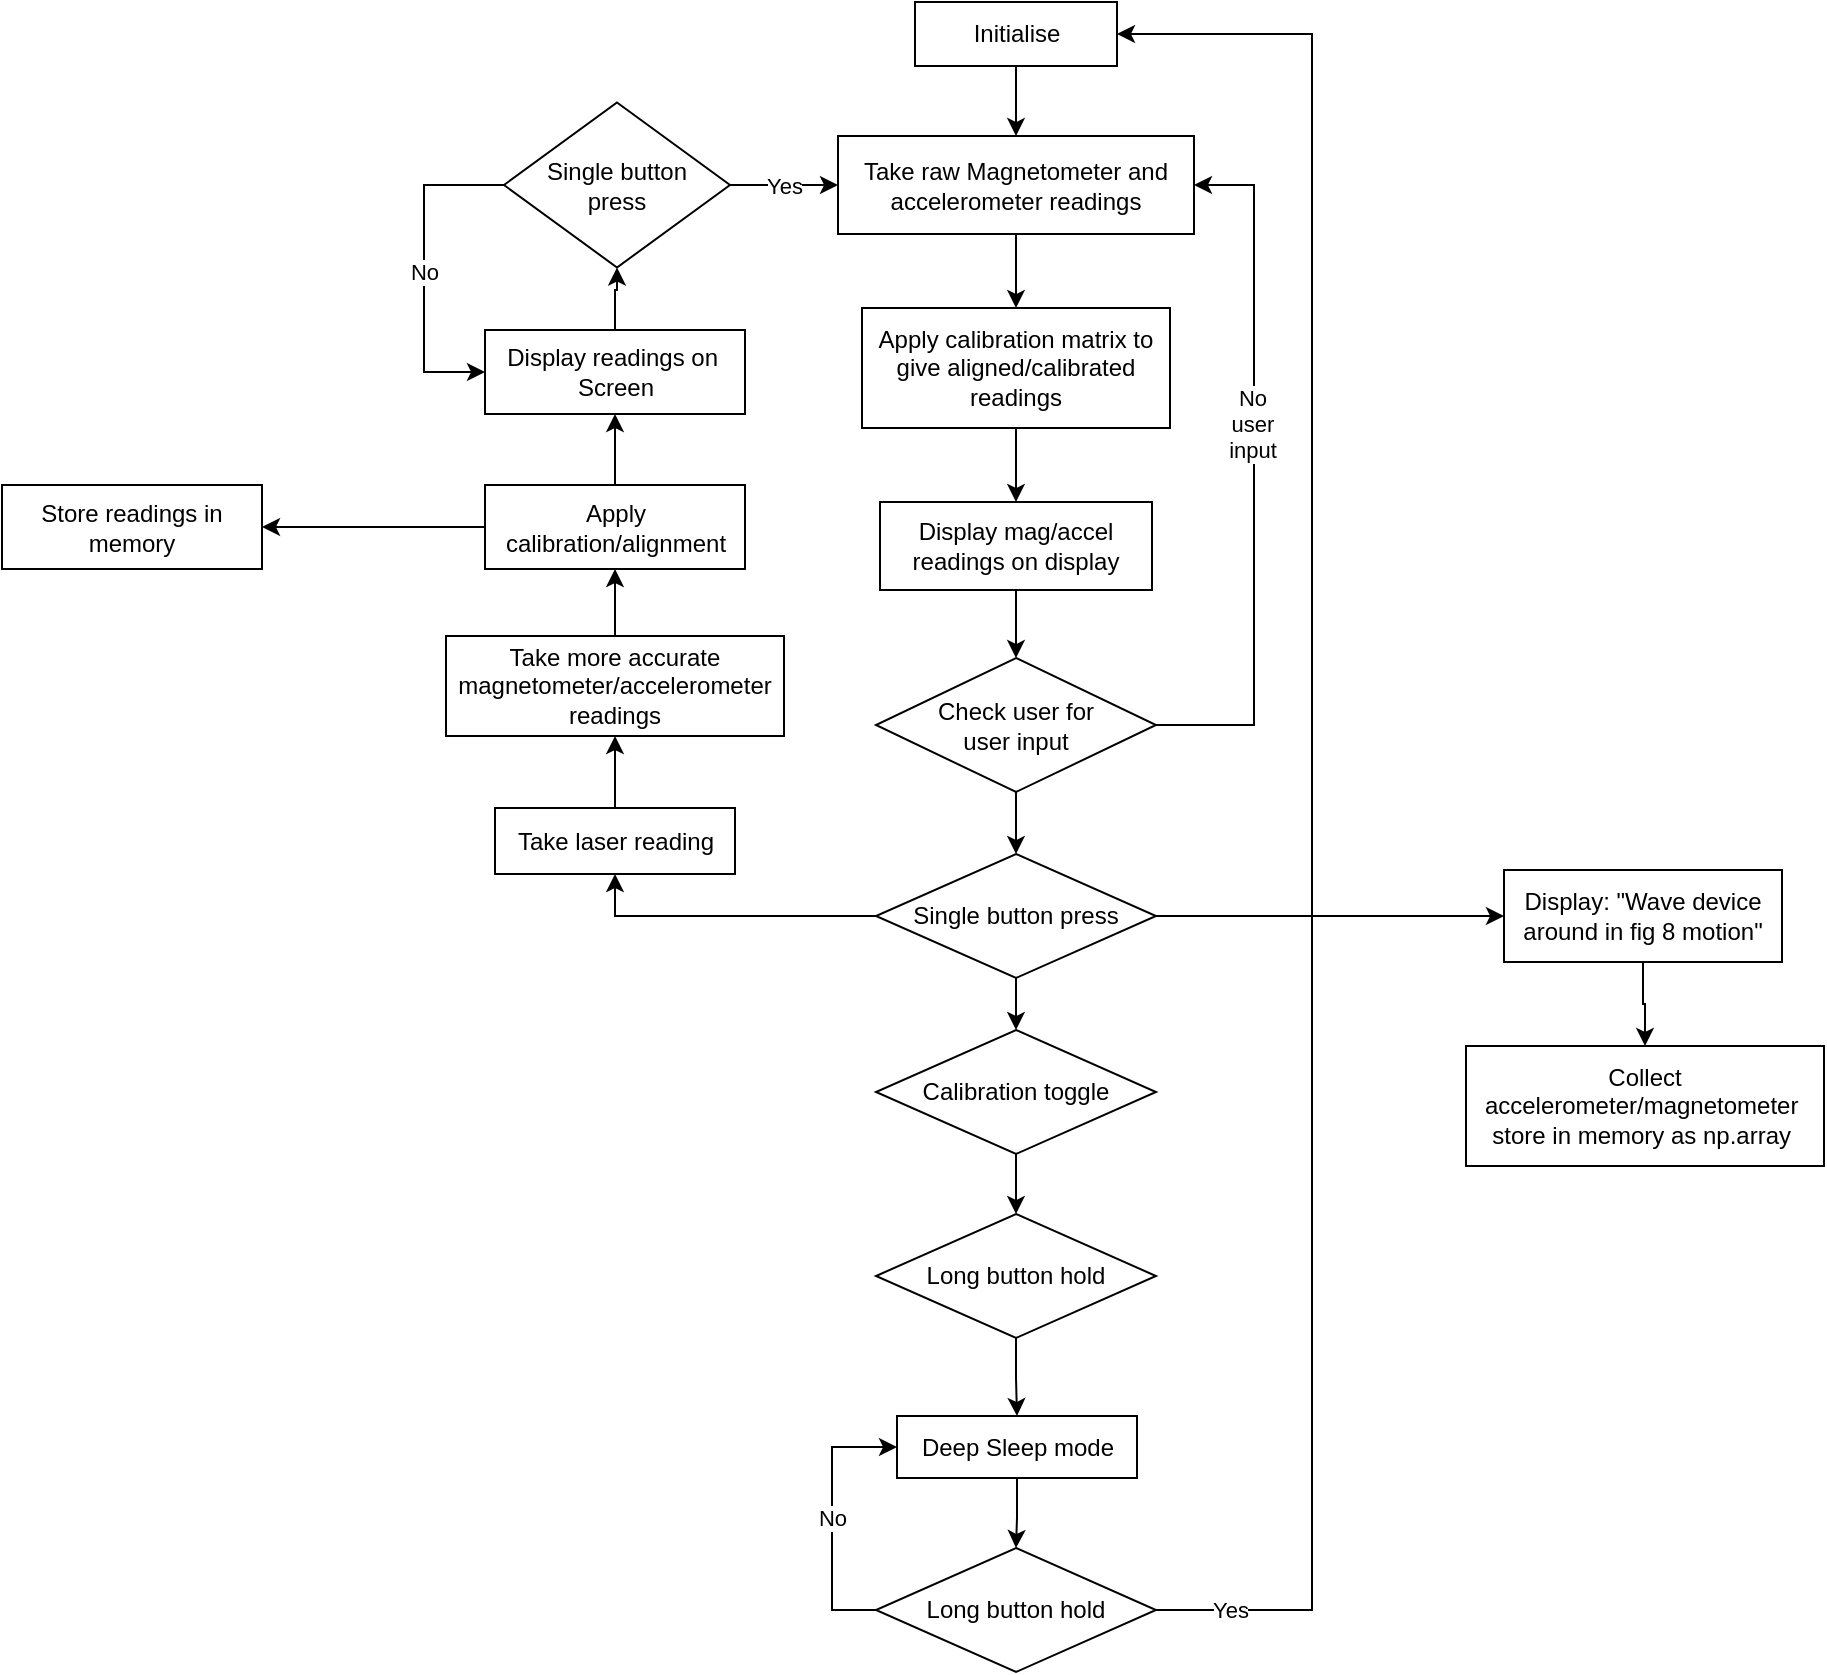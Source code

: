 <mxfile version="21.0.8" type="github">
  <diagram id="prtHgNgQTEPvFCAcTncT" name="Page-1">
    <mxGraphModel dx="2206" dy="1175" grid="0" gridSize="10" guides="1" tooltips="1" connect="1" arrows="1" fold="1" page="1" pageScale="1" pageWidth="1654" pageHeight="1169" math="0" shadow="0">
      <root>
        <mxCell id="0" />
        <mxCell id="1" parent="0" />
        <mxCell id="mQ-JSUjQyCsfGKi6wpiM-22" value="" style="edgeStyle=orthogonalEdgeStyle;rounded=0;orthogonalLoop=1;jettySize=auto;html=1;" edge="1" parent="1" source="dNxyNK7c78bLwvsdeMH5-26" target="mQ-JSUjQyCsfGKi6wpiM-21">
          <mxGeometry relative="1" as="geometry" />
        </mxCell>
        <mxCell id="dNxyNK7c78bLwvsdeMH5-26" value="Initialise" style="rounded=0;whiteSpace=wrap;html=1;fontFamily=Helvetica;fontSize=12;fontColor=#000000;align=center;" parent="1" vertex="1">
          <mxGeometry x="615.5" y="186" width="101" height="32" as="geometry" />
        </mxCell>
        <mxCell id="mQ-JSUjQyCsfGKi6wpiM-32" value="" style="edgeStyle=orthogonalEdgeStyle;rounded=0;orthogonalLoop=1;jettySize=auto;html=1;" edge="1" parent="1" source="dNxyNK7c78bLwvsdeMH5-30" target="mQ-JSUjQyCsfGKi6wpiM-31">
          <mxGeometry relative="1" as="geometry" />
        </mxCell>
        <mxCell id="dNxyNK7c78bLwvsdeMH5-30" value="Display mag/accel readings on display" style="rounded=0;whiteSpace=wrap;html=1;fontFamily=Helvetica;fontSize=12;fontColor=#000000;align=center;" parent="1" vertex="1">
          <mxGeometry x="598" y="436" width="136" height="44" as="geometry" />
        </mxCell>
        <mxCell id="mQ-JSUjQyCsfGKi6wpiM-98" style="edgeStyle=orthogonalEdgeStyle;rounded=0;orthogonalLoop=1;jettySize=auto;html=1;entryX=0.5;entryY=0;entryDx=0;entryDy=0;" edge="1" parent="1" source="mQ-JSUjQyCsfGKi6wpiM-14" target="dNxyNK7c78bLwvsdeMH5-30">
          <mxGeometry relative="1" as="geometry" />
        </mxCell>
        <mxCell id="mQ-JSUjQyCsfGKi6wpiM-14" value="Apply calibration matrix to give aligned/calibrated readings" style="whiteSpace=wrap;html=1;fontColor=#000000;" vertex="1" parent="1">
          <mxGeometry x="589" y="339" width="154" height="60" as="geometry" />
        </mxCell>
        <mxCell id="mQ-JSUjQyCsfGKi6wpiM-93" style="edgeStyle=orthogonalEdgeStyle;rounded=0;orthogonalLoop=1;jettySize=auto;html=1;entryX=0.5;entryY=0;entryDx=0;entryDy=0;" edge="1" parent="1" source="mQ-JSUjQyCsfGKi6wpiM-21" target="mQ-JSUjQyCsfGKi6wpiM-14">
          <mxGeometry relative="1" as="geometry" />
        </mxCell>
        <mxCell id="mQ-JSUjQyCsfGKi6wpiM-21" value="Take raw Magnetometer and accelerometer readings" style="rounded=0;whiteSpace=wrap;html=1;fontFamily=Helvetica;fontSize=12;fontColor=#000000;align=center;" vertex="1" parent="1">
          <mxGeometry x="577" y="253" width="178" height="49" as="geometry" />
        </mxCell>
        <mxCell id="mQ-JSUjQyCsfGKi6wpiM-33" style="edgeStyle=orthogonalEdgeStyle;rounded=0;orthogonalLoop=1;jettySize=auto;html=1;entryX=1;entryY=0.5;entryDx=0;entryDy=0;" edge="1" parent="1" source="mQ-JSUjQyCsfGKi6wpiM-31" target="mQ-JSUjQyCsfGKi6wpiM-21">
          <mxGeometry relative="1" as="geometry">
            <Array as="points">
              <mxPoint x="785" y="548" />
              <mxPoint x="785" y="278" />
            </Array>
          </mxGeometry>
        </mxCell>
        <mxCell id="mQ-JSUjQyCsfGKi6wpiM-34" value="No&lt;br&gt;user&lt;br&gt;input" style="edgeLabel;html=1;align=center;verticalAlign=middle;resizable=0;points=[];" vertex="1" connectable="0" parent="mQ-JSUjQyCsfGKi6wpiM-33">
          <mxGeometry x="0.152" y="1" relative="1" as="geometry">
            <mxPoint y="1" as="offset" />
          </mxGeometry>
        </mxCell>
        <mxCell id="mQ-JSUjQyCsfGKi6wpiM-44" value="" style="edgeStyle=orthogonalEdgeStyle;rounded=0;orthogonalLoop=1;jettySize=auto;html=1;" edge="1" parent="1" source="mQ-JSUjQyCsfGKi6wpiM-31" target="mQ-JSUjQyCsfGKi6wpiM-43">
          <mxGeometry relative="1" as="geometry" />
        </mxCell>
        <mxCell id="mQ-JSUjQyCsfGKi6wpiM-31" value="Check user for &lt;br&gt;user input" style="rhombus;whiteSpace=wrap;html=1;fontFamily=Helvetica;fontSize=12;fontColor=#000000;align=center;" vertex="1" parent="1">
          <mxGeometry x="596" y="514" width="140" height="67" as="geometry" />
        </mxCell>
        <mxCell id="mQ-JSUjQyCsfGKi6wpiM-46" value="" style="edgeStyle=orthogonalEdgeStyle;rounded=0;orthogonalLoop=1;jettySize=auto;html=1;" edge="1" parent="1" source="mQ-JSUjQyCsfGKi6wpiM-43" target="mQ-JSUjQyCsfGKi6wpiM-45">
          <mxGeometry relative="1" as="geometry" />
        </mxCell>
        <mxCell id="mQ-JSUjQyCsfGKi6wpiM-85" style="edgeStyle=orthogonalEdgeStyle;rounded=0;orthogonalLoop=1;jettySize=auto;html=1;entryX=0.5;entryY=1;entryDx=0;entryDy=0;" edge="1" parent="1" source="mQ-JSUjQyCsfGKi6wpiM-43" target="mQ-JSUjQyCsfGKi6wpiM-57">
          <mxGeometry relative="1" as="geometry" />
        </mxCell>
        <mxCell id="mQ-JSUjQyCsfGKi6wpiM-101" style="edgeStyle=orthogonalEdgeStyle;rounded=0;orthogonalLoop=1;jettySize=auto;html=1;" edge="1" parent="1" source="mQ-JSUjQyCsfGKi6wpiM-43" target="mQ-JSUjQyCsfGKi6wpiM-100">
          <mxGeometry relative="1" as="geometry" />
        </mxCell>
        <mxCell id="mQ-JSUjQyCsfGKi6wpiM-43" value="Single button press" style="rhombus;whiteSpace=wrap;html=1;fontColor=#000000;" vertex="1" parent="1">
          <mxGeometry x="596" y="612" width="140" height="62" as="geometry" />
        </mxCell>
        <mxCell id="mQ-JSUjQyCsfGKi6wpiM-48" value="" style="edgeStyle=orthogonalEdgeStyle;rounded=0;orthogonalLoop=1;jettySize=auto;html=1;" edge="1" parent="1" source="mQ-JSUjQyCsfGKi6wpiM-45" target="mQ-JSUjQyCsfGKi6wpiM-47">
          <mxGeometry relative="1" as="geometry" />
        </mxCell>
        <mxCell id="mQ-JSUjQyCsfGKi6wpiM-45" value="Calibration toggle" style="rhombus;whiteSpace=wrap;html=1;fontColor=#000000;" vertex="1" parent="1">
          <mxGeometry x="596" y="700" width="140" height="62" as="geometry" />
        </mxCell>
        <mxCell id="mQ-JSUjQyCsfGKi6wpiM-50" value="" style="edgeStyle=orthogonalEdgeStyle;rounded=0;orthogonalLoop=1;jettySize=auto;html=1;" edge="1" parent="1" source="mQ-JSUjQyCsfGKi6wpiM-47" target="mQ-JSUjQyCsfGKi6wpiM-49">
          <mxGeometry relative="1" as="geometry" />
        </mxCell>
        <mxCell id="mQ-JSUjQyCsfGKi6wpiM-47" value="Long button hold" style="rhombus;whiteSpace=wrap;html=1;fontColor=#000000;" vertex="1" parent="1">
          <mxGeometry x="596" y="792" width="140" height="62" as="geometry" />
        </mxCell>
        <mxCell id="mQ-JSUjQyCsfGKi6wpiM-52" value="" style="edgeStyle=orthogonalEdgeStyle;rounded=0;orthogonalLoop=1;jettySize=auto;html=1;" edge="1" parent="1" source="mQ-JSUjQyCsfGKi6wpiM-49" target="mQ-JSUjQyCsfGKi6wpiM-51">
          <mxGeometry relative="1" as="geometry" />
        </mxCell>
        <mxCell id="mQ-JSUjQyCsfGKi6wpiM-49" value="Deep Sleep mode" style="whiteSpace=wrap;html=1;fontColor=#000000;" vertex="1" parent="1">
          <mxGeometry x="606.5" y="893" width="120" height="31" as="geometry" />
        </mxCell>
        <mxCell id="mQ-JSUjQyCsfGKi6wpiM-54" value="Yes" style="edgeStyle=orthogonalEdgeStyle;rounded=0;orthogonalLoop=1;jettySize=auto;html=1;entryX=1;entryY=0.5;entryDx=0;entryDy=0;" edge="1" parent="1" source="mQ-JSUjQyCsfGKi6wpiM-51" target="dNxyNK7c78bLwvsdeMH5-26">
          <mxGeometry x="-0.921" relative="1" as="geometry">
            <Array as="points">
              <mxPoint x="814" y="990" />
              <mxPoint x="814" y="202" />
            </Array>
            <mxPoint x="-1" as="offset" />
          </mxGeometry>
        </mxCell>
        <mxCell id="mQ-JSUjQyCsfGKi6wpiM-55" value="No" style="edgeStyle=orthogonalEdgeStyle;rounded=0;orthogonalLoop=1;jettySize=auto;html=1;entryX=0;entryY=0.5;entryDx=0;entryDy=0;" edge="1" parent="1" source="mQ-JSUjQyCsfGKi6wpiM-51" target="mQ-JSUjQyCsfGKi6wpiM-49">
          <mxGeometry relative="1" as="geometry">
            <Array as="points">
              <mxPoint x="574" y="990" />
              <mxPoint x="574" y="909" />
            </Array>
          </mxGeometry>
        </mxCell>
        <mxCell id="mQ-JSUjQyCsfGKi6wpiM-51" value="Long button hold" style="rhombus;whiteSpace=wrap;html=1;fontColor=#000000;" vertex="1" parent="1">
          <mxGeometry x="596" y="959" width="140" height="62" as="geometry" />
        </mxCell>
        <mxCell id="mQ-JSUjQyCsfGKi6wpiM-62" style="edgeStyle=orthogonalEdgeStyle;rounded=0;orthogonalLoop=1;jettySize=auto;html=1;entryX=0.5;entryY=1;entryDx=0;entryDy=0;" edge="1" parent="1" source="mQ-JSUjQyCsfGKi6wpiM-57" target="mQ-JSUjQyCsfGKi6wpiM-58">
          <mxGeometry relative="1" as="geometry" />
        </mxCell>
        <mxCell id="mQ-JSUjQyCsfGKi6wpiM-57" value="Take laser reading" style="rounded=0;whiteSpace=wrap;html=1;" vertex="1" parent="1">
          <mxGeometry x="405.5" y="589" width="120" height="33" as="geometry" />
        </mxCell>
        <mxCell id="mQ-JSUjQyCsfGKi6wpiM-95" style="edgeStyle=orthogonalEdgeStyle;rounded=0;orthogonalLoop=1;jettySize=auto;html=1;entryX=0.5;entryY=1;entryDx=0;entryDy=0;" edge="1" parent="1" source="mQ-JSUjQyCsfGKi6wpiM-58" target="mQ-JSUjQyCsfGKi6wpiM-59">
          <mxGeometry relative="1" as="geometry" />
        </mxCell>
        <mxCell id="mQ-JSUjQyCsfGKi6wpiM-58" value="Take more accurate magnetometer/accelerometer readings" style="rounded=0;whiteSpace=wrap;html=1;" vertex="1" parent="1">
          <mxGeometry x="381" y="503" width="169" height="50" as="geometry" />
        </mxCell>
        <mxCell id="mQ-JSUjQyCsfGKi6wpiM-94" style="edgeStyle=orthogonalEdgeStyle;rounded=0;orthogonalLoop=1;jettySize=auto;html=1;entryX=0.5;entryY=1;entryDx=0;entryDy=0;" edge="1" parent="1" source="mQ-JSUjQyCsfGKi6wpiM-59" target="mQ-JSUjQyCsfGKi6wpiM-67">
          <mxGeometry relative="1" as="geometry" />
        </mxCell>
        <mxCell id="mQ-JSUjQyCsfGKi6wpiM-99" style="edgeStyle=orthogonalEdgeStyle;rounded=0;orthogonalLoop=1;jettySize=auto;html=1;entryX=1;entryY=0.5;entryDx=0;entryDy=0;" edge="1" parent="1" source="mQ-JSUjQyCsfGKi6wpiM-59" target="mQ-JSUjQyCsfGKi6wpiM-71">
          <mxGeometry relative="1" as="geometry" />
        </mxCell>
        <mxCell id="mQ-JSUjQyCsfGKi6wpiM-59" value="Apply calibration/alignment" style="rounded=0;whiteSpace=wrap;html=1;" vertex="1" parent="1">
          <mxGeometry x="400.5" y="427.5" width="130" height="42" as="geometry" />
        </mxCell>
        <mxCell id="mQ-JSUjQyCsfGKi6wpiM-96" style="edgeStyle=orthogonalEdgeStyle;rounded=0;orthogonalLoop=1;jettySize=auto;html=1;entryX=0.5;entryY=1;entryDx=0;entryDy=0;" edge="1" parent="1" source="mQ-JSUjQyCsfGKi6wpiM-67" target="mQ-JSUjQyCsfGKi6wpiM-73">
          <mxGeometry relative="1" as="geometry" />
        </mxCell>
        <mxCell id="mQ-JSUjQyCsfGKi6wpiM-67" value="Display readings on&amp;nbsp;&lt;br&gt;Screen" style="rounded=0;whiteSpace=wrap;html=1;" vertex="1" parent="1">
          <mxGeometry x="400.5" y="350" width="130" height="42" as="geometry" />
        </mxCell>
        <mxCell id="mQ-JSUjQyCsfGKi6wpiM-71" value="Store readings in memory" style="rounded=0;whiteSpace=wrap;html=1;" vertex="1" parent="1">
          <mxGeometry x="159" y="427.5" width="130" height="42" as="geometry" />
        </mxCell>
        <mxCell id="mQ-JSUjQyCsfGKi6wpiM-87" value="Yes" style="edgeStyle=orthogonalEdgeStyle;rounded=0;orthogonalLoop=1;jettySize=auto;html=1;" edge="1" parent="1" source="mQ-JSUjQyCsfGKi6wpiM-73" target="mQ-JSUjQyCsfGKi6wpiM-21">
          <mxGeometry relative="1" as="geometry" />
        </mxCell>
        <mxCell id="mQ-JSUjQyCsfGKi6wpiM-97" value="No" style="edgeStyle=orthogonalEdgeStyle;rounded=0;orthogonalLoop=1;jettySize=auto;html=1;entryX=0;entryY=0.5;entryDx=0;entryDy=0;" edge="1" parent="1" source="mQ-JSUjQyCsfGKi6wpiM-73" target="mQ-JSUjQyCsfGKi6wpiM-67">
          <mxGeometry x="0.018" relative="1" as="geometry">
            <Array as="points">
              <mxPoint x="370" y="277" />
              <mxPoint x="370" y="371" />
            </Array>
            <mxPoint as="offset" />
          </mxGeometry>
        </mxCell>
        <mxCell id="mQ-JSUjQyCsfGKi6wpiM-73" value="Single button &lt;br&gt;press" style="rhombus;whiteSpace=wrap;html=1;fontFamily=Helvetica;fontSize=12;fontColor=#000000;align=center;" vertex="1" parent="1">
          <mxGeometry x="410" y="236.25" width="113" height="82.5" as="geometry" />
        </mxCell>
        <mxCell id="mQ-JSUjQyCsfGKi6wpiM-103" value="" style="edgeStyle=orthogonalEdgeStyle;rounded=0;orthogonalLoop=1;jettySize=auto;html=1;" edge="1" parent="1" source="mQ-JSUjQyCsfGKi6wpiM-100" target="mQ-JSUjQyCsfGKi6wpiM-102">
          <mxGeometry relative="1" as="geometry" />
        </mxCell>
        <mxCell id="mQ-JSUjQyCsfGKi6wpiM-100" value="Display: &quot;Wave device around in fig 8 motion&quot;" style="whiteSpace=wrap;html=1;fontColor=#000000;" vertex="1" parent="1">
          <mxGeometry x="910" y="620" width="139" height="46" as="geometry" />
        </mxCell>
        <mxCell id="mQ-JSUjQyCsfGKi6wpiM-102" value="Collect accelerometer/magnetometer&amp;nbsp;&lt;br&gt;store in memory as np.array&amp;nbsp;" style="whiteSpace=wrap;html=1;fontColor=#000000;" vertex="1" parent="1">
          <mxGeometry x="891" y="708" width="179" height="60" as="geometry" />
        </mxCell>
      </root>
    </mxGraphModel>
  </diagram>
</mxfile>
